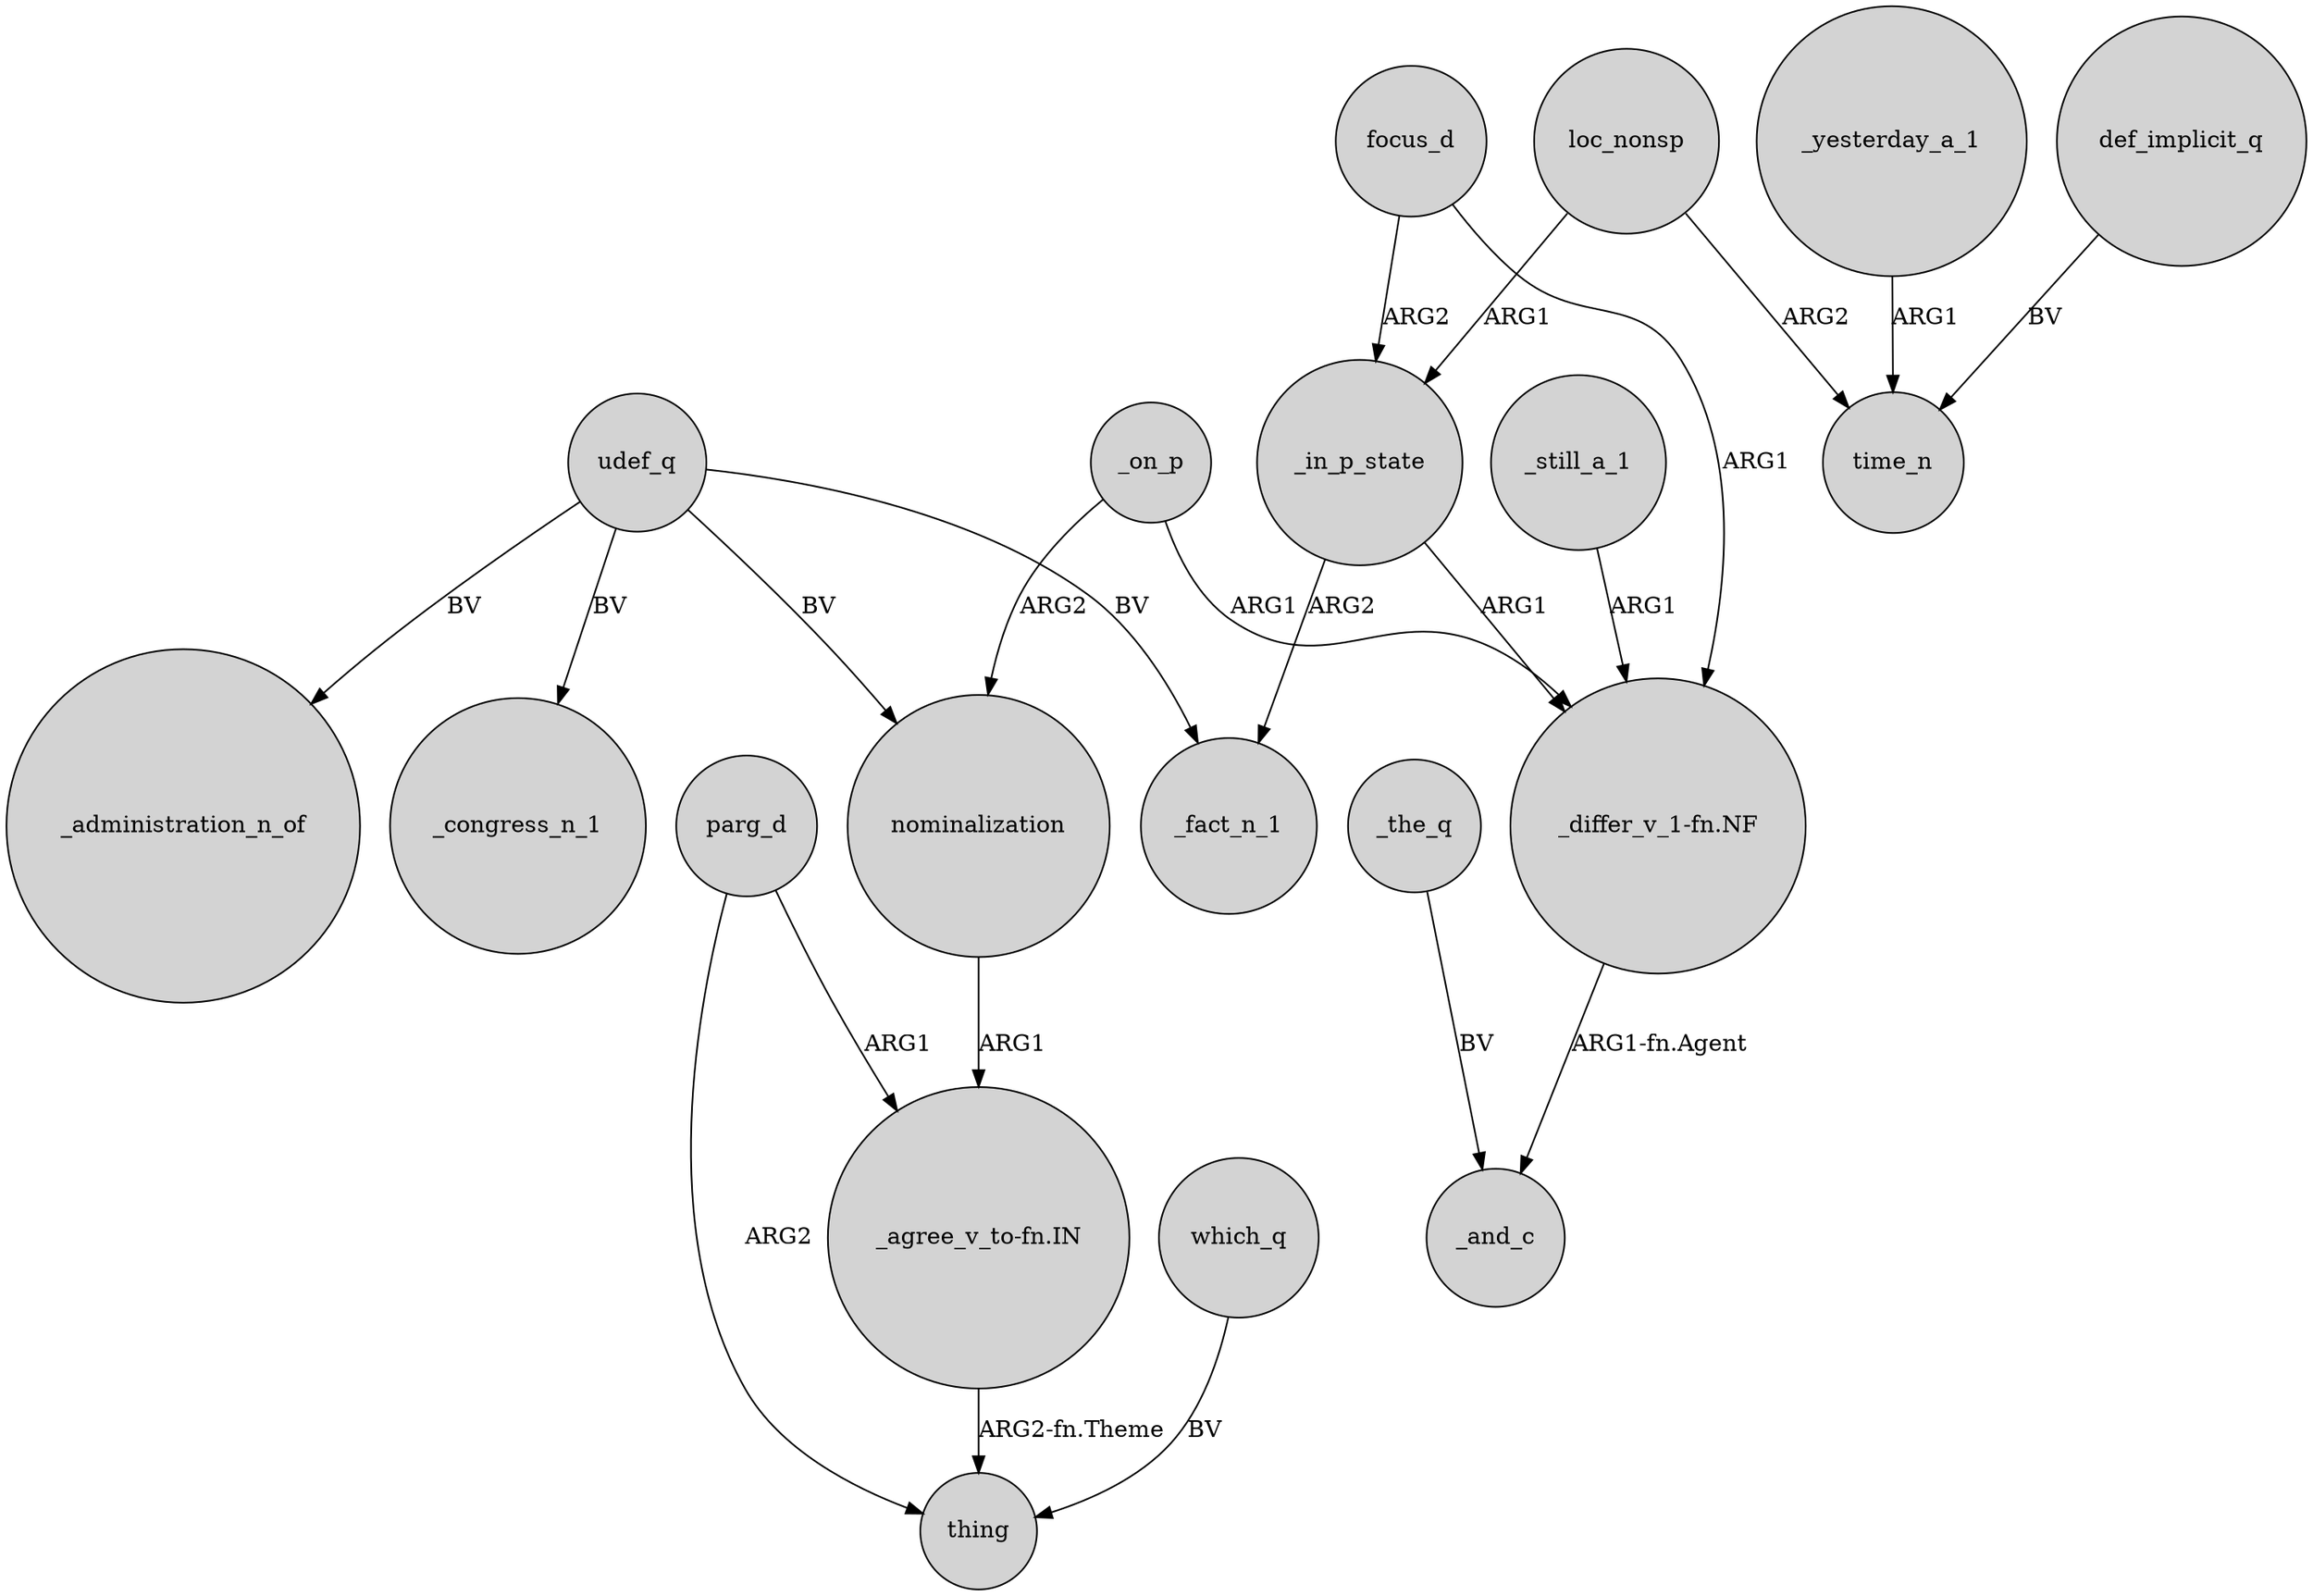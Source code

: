 digraph {
	node [shape=circle style=filled]
	udef_q -> _administration_n_of [label=BV]
	_the_q -> _and_c [label=BV]
	_yesterday_a_1 -> time_n [label=ARG1]
	_on_p -> "_differ_v_1-fn.NF" [label=ARG1]
	parg_d -> thing [label=ARG2]
	focus_d -> "_differ_v_1-fn.NF" [label=ARG1]
	_on_p -> nominalization [label=ARG2]
	focus_d -> _in_p_state [label=ARG2]
	_in_p_state -> "_differ_v_1-fn.NF" [label=ARG1]
	_in_p_state -> _fact_n_1 [label=ARG2]
	loc_nonsp -> time_n [label=ARG2]
	udef_q -> _fact_n_1 [label=BV]
	_still_a_1 -> "_differ_v_1-fn.NF" [label=ARG1]
	udef_q -> _congress_n_1 [label=BV]
	parg_d -> "_agree_v_to-fn.IN" [label=ARG1]
	"_agree_v_to-fn.IN" -> thing [label="ARG2-fn.Theme"]
	"_differ_v_1-fn.NF" -> _and_c [label="ARG1-fn.Agent"]
	udef_q -> nominalization [label=BV]
	loc_nonsp -> _in_p_state [label=ARG1]
	nominalization -> "_agree_v_to-fn.IN" [label=ARG1]
	def_implicit_q -> time_n [label=BV]
	which_q -> thing [label=BV]
}
